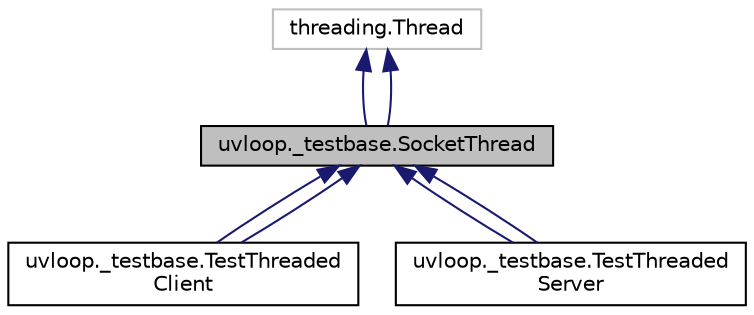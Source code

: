 digraph "uvloop._testbase.SocketThread"
{
 // LATEX_PDF_SIZE
  edge [fontname="Helvetica",fontsize="10",labelfontname="Helvetica",labelfontsize="10"];
  node [fontname="Helvetica",fontsize="10",shape=record];
  Node1 [label="uvloop._testbase.SocketThread",height=0.2,width=0.4,color="black", fillcolor="grey75", style="filled", fontcolor="black",tooltip=" "];
  Node2 -> Node1 [dir="back",color="midnightblue",fontsize="10",style="solid",fontname="Helvetica"];
  Node2 [label="threading.Thread",height=0.2,width=0.4,color="grey75", fillcolor="white", style="filled",tooltip=" "];
  Node2 -> Node1 [dir="back",color="midnightblue",fontsize="10",style="solid",fontname="Helvetica"];
  Node1 -> Node3 [dir="back",color="midnightblue",fontsize="10",style="solid",fontname="Helvetica"];
  Node3 [label="uvloop._testbase.TestThreaded\lClient",height=0.2,width=0.4,color="black", fillcolor="white", style="filled",URL="$classuvloop_1_1__testbase_1_1TestThreadedClient.html",tooltip=" "];
  Node1 -> Node3 [dir="back",color="midnightblue",fontsize="10",style="solid",fontname="Helvetica"];
  Node1 -> Node4 [dir="back",color="midnightblue",fontsize="10",style="solid",fontname="Helvetica"];
  Node4 [label="uvloop._testbase.TestThreaded\lServer",height=0.2,width=0.4,color="black", fillcolor="white", style="filled",URL="$classuvloop_1_1__testbase_1_1TestThreadedServer.html",tooltip=" "];
  Node1 -> Node4 [dir="back",color="midnightblue",fontsize="10",style="solid",fontname="Helvetica"];
}
